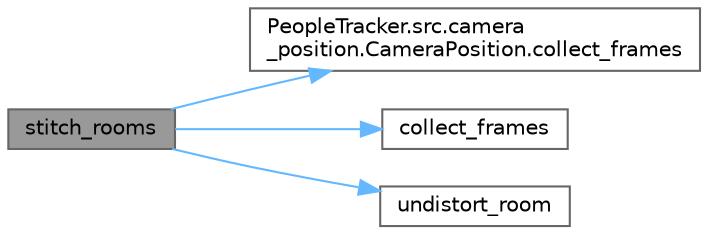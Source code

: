 digraph "stitch_rooms"
{
 // LATEX_PDF_SIZE
  bgcolor="transparent";
  edge [fontname=Helvetica,fontsize=10,labelfontname=Helvetica,labelfontsize=10];
  node [fontname=Helvetica,fontsize=10,shape=box,height=0.2,width=0.4];
  rankdir="LR";
  Node1 [id="Node000001",label="stitch_rooms",height=0.2,width=0.4,color="gray40", fillcolor="grey60", style="filled", fontcolor="black",tooltip=" "];
  Node1 -> Node2 [id="edge1_Node000001_Node000002",color="steelblue1",style="solid",tooltip=" "];
  Node2 [id="Node000002",label="PeopleTracker.src.camera\l_position.CameraPosition.collect_frames",height=0.2,width=0.4,color="grey40", fillcolor="white", style="filled",URL="$a00142.html#adcab0c33567748a21cfc4a90e663c1d6",tooltip=" "];
  Node1 -> Node3 [id="edge2_Node000001_Node000003",color="steelblue1",style="solid",tooltip=" "];
  Node3 [id="Node000003",label="collect_frames",height=0.2,width=0.4,color="grey40", fillcolor="white", style="filled",URL="$a00206.html#a048722841bc8d71bae4a1e4a9eb9db00",tooltip=" "];
  Node1 -> Node4 [id="edge3_Node000001_Node000004",color="steelblue1",style="solid",tooltip=" "];
  Node4 [id="Node000004",label="undistort_room",height=0.2,width=0.4,color="grey40", fillcolor="white", style="filled",URL="$a00206.html#abd979a29c40c64a598514d7d165bb4a9",tooltip=" "];
}
